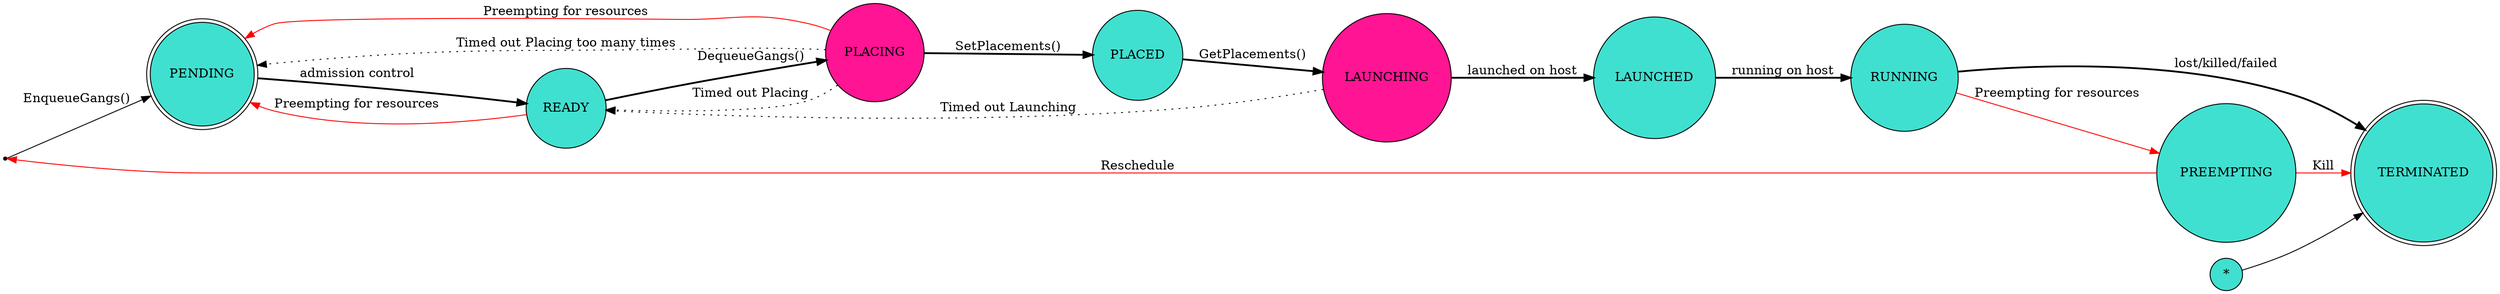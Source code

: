 // This is a graphviz dot file. To render the drawing run:
//   $ dot -Tpng state_machine.dot  -o state_machine.png
//
// The turquoise nodes represent the `stable` states where we wait for an event.
//
// The pink nodes represent `timeout` states where we wait for a timeout or
// an event.
digraph {
    graph [rankdir=LR] // left-right layout, not top-down

    init [shape = point ]
    init -> PENDING [label="EnqueueGangs()"]

    // States
    PENDING     [shape=doublecircle, fontcolor=black, style=filled, fillcolor=Turquoise]
    READY       [shape=circle, fontcolor=black, style=filled, fillcolor=Turquoise]
    PLACING     [shape=circle, fontcolor=black, style=filled, fillcolor=deeppink]
    PLACED      [shape=circle, fontcolor=black, style=filled, fillcolor=Turquoise]
    LAUNCHING   [shape=circle, fontcolor=black, style=filled, fillcolor=deeppink]
    LAUNCHED    [shape=circle, fontcolor=black, style=filled, fillcolor=Turquoise]
    PREEMPTING  [shape=circle, fontcolor=black, style=filled, fillcolor=Turquoise]
    RUNNING     [shape=circle, fontcolor=black, style=filled, fillcolor=Turquoise]
    TERMINATED  [shape=doublecircle, fontcolor=black, style=filled, fillcolor=Turquoise]

    // Edges
    PENDING   -> READY      [style=bold, label="admission control"]
    READY     -> PLACING    [style=bold, label="DequeueGangs()"]
    PLACING   -> PLACED     [style=bold, label="SetPlacements()"]
    PLACED    -> LAUNCHING  [style=bold, label="GetPlacements()"]
    LAUNCHING -> LAUNCHED   [style=bold, label="launched on host"]
    LAUNCHED  -> RUNNING    [style=bold, label="running on host"]
    RUNNING   -> TERMINATED [style=bold, label="lost/killed/failed"]

    // Preemption
    READY      -> PENDING     [color=red, label="Preempting for resources"]
    PLACING    -> PENDING     [color=red, label="Preempting for resources"]
    RUNNING    ->  PREEMPTING [color=red, label="Preempting for resources"]
    PREEMPTING -> init        [color=red, label="Reschedule"]
    PREEMPTING -> TERMINATED  [color=red, label="Kill"]

    // Timeouts
    PLACING -> READY    [style=dotted, label="Timed out Placing"]
    PLACING -> PENDING  [style=dotted, label="Timed out Placing too many times"]
    LAUNCHING -> READY  [style=dotted, label="Timed out Launching"]

    // Termination sub graph
    subgraph {
        "*"         [shape=circle, fontcolor=black, style=filled, fillcolor=Turquoise]         // short for all states
        TERMINATED  [shape=doublecircle, fontcolor=black, style=filled, fillcolor=Turquoise]

        "*" -> TERMINATED
    }
}